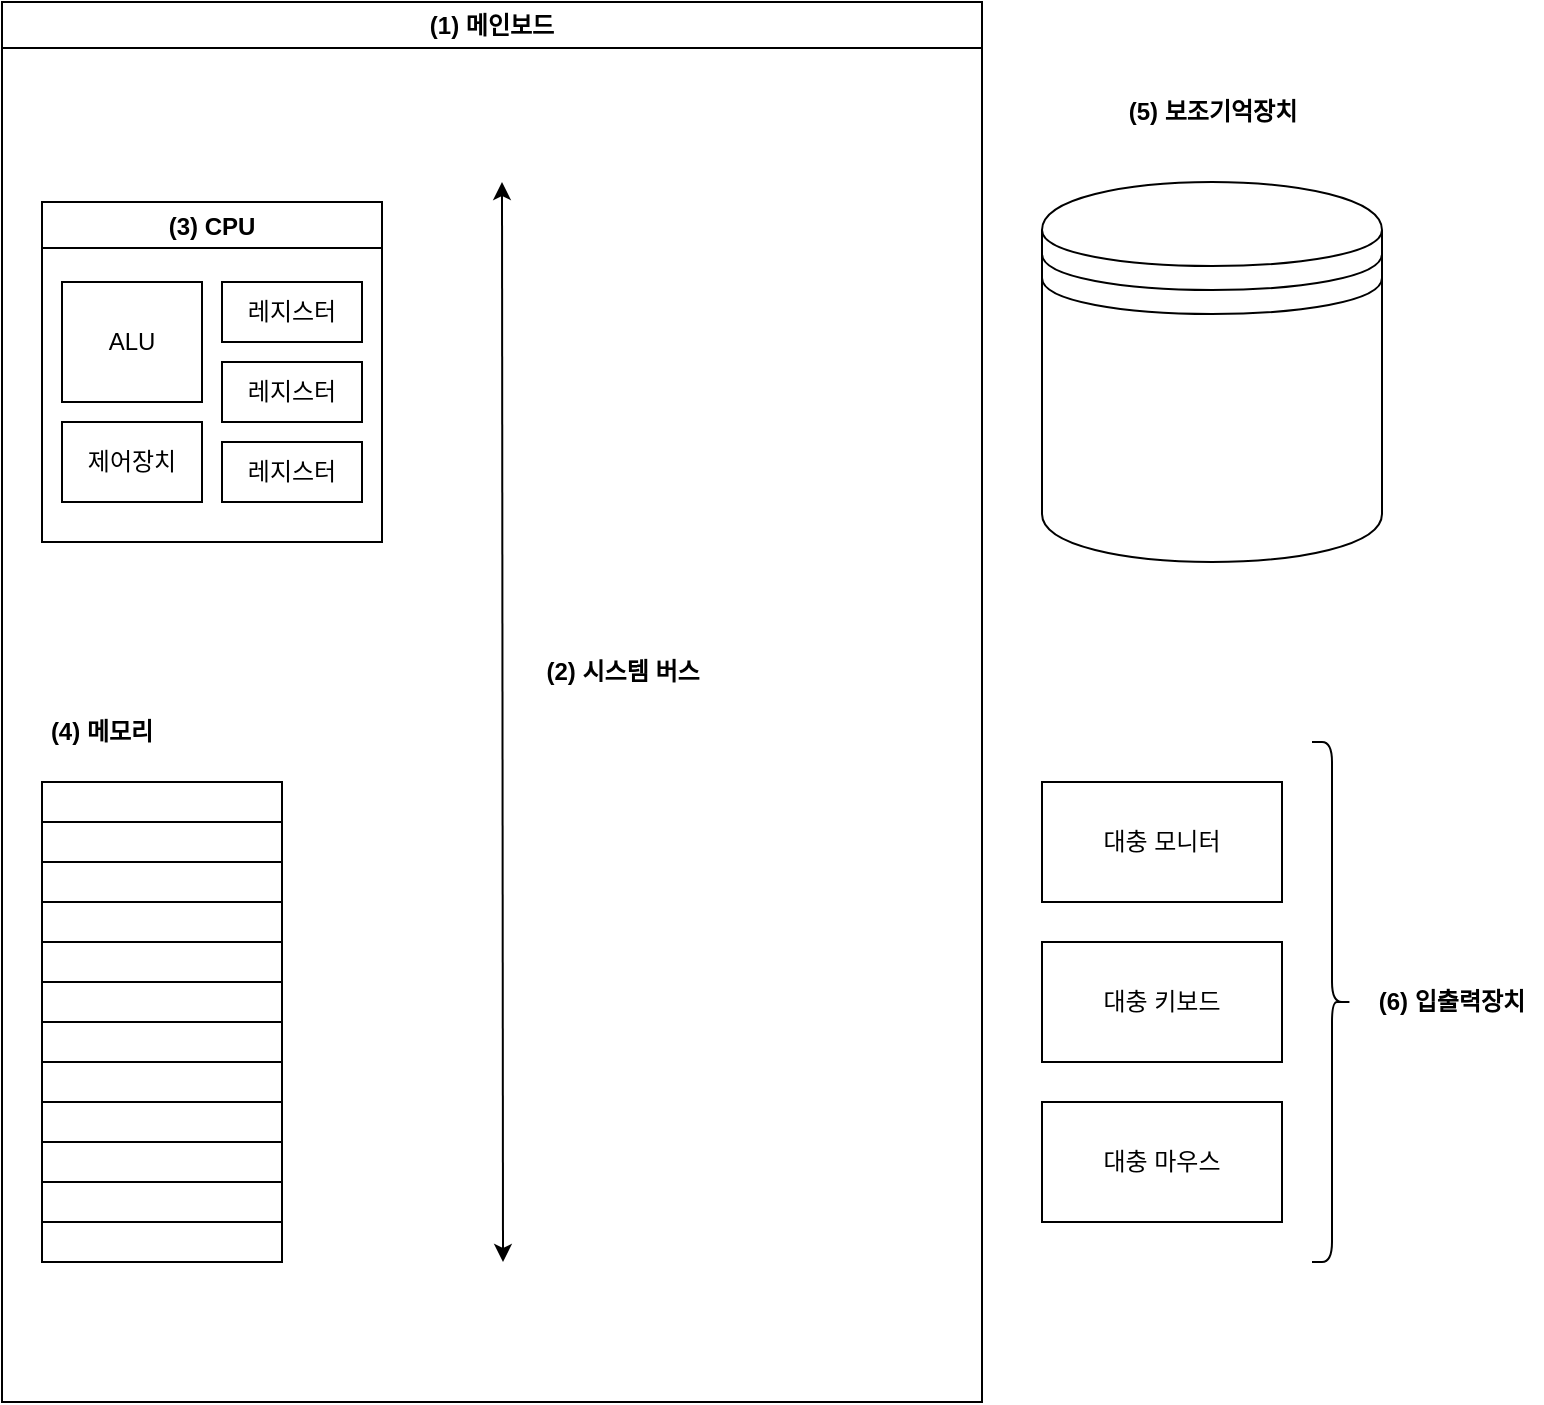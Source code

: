 <mxfile version="20.8.4" type="github">
  <diagram id="5y1TQZZEC-LF-W-eCJ5e" name="페이지-1">
    <mxGraphModel dx="1434" dy="764" grid="1" gridSize="10" guides="1" tooltips="1" connect="1" arrows="1" fold="1" page="1" pageScale="1" pageWidth="827" pageHeight="1169" math="0" shadow="0">
      <root>
        <mxCell id="0" />
        <mxCell id="1" parent="0" />
        <mxCell id="niKF17zhMhsiTIKh6Zkb-2" value="(1) 메인보드" style="swimlane;whiteSpace=wrap;html=1;" vertex="1" parent="1">
          <mxGeometry x="50" y="50" width="490" height="700" as="geometry" />
        </mxCell>
        <mxCell id="niKF17zhMhsiTIKh6Zkb-5" value="" style="endArrow=classic;startArrow=classic;html=1;rounded=0;" edge="1" parent="niKF17zhMhsiTIKh6Zkb-2">
          <mxGeometry width="50" height="50" relative="1" as="geometry">
            <mxPoint x="250.5" y="630" as="sourcePoint" />
            <mxPoint x="250" y="90" as="targetPoint" />
          </mxGeometry>
        </mxCell>
        <mxCell id="niKF17zhMhsiTIKh6Zkb-6" value="&lt;b&gt;(2) 시스템 버스&lt;/b&gt;" style="text;html=1;align=center;verticalAlign=middle;resizable=0;points=[];autosize=1;strokeColor=none;fillColor=none;" vertex="1" parent="niKF17zhMhsiTIKh6Zkb-2">
          <mxGeometry x="260" y="320" width="100" height="30" as="geometry" />
        </mxCell>
        <mxCell id="niKF17zhMhsiTIKh6Zkb-81" value="(3) CPU" style="swimlane;" vertex="1" parent="niKF17zhMhsiTIKh6Zkb-2">
          <mxGeometry x="20" y="100" width="170" height="170" as="geometry" />
        </mxCell>
        <mxCell id="niKF17zhMhsiTIKh6Zkb-83" value="제어장치" style="rounded=0;whiteSpace=wrap;html=1;" vertex="1" parent="niKF17zhMhsiTIKh6Zkb-81">
          <mxGeometry x="10" y="110" width="70" height="40" as="geometry" />
        </mxCell>
        <mxCell id="niKF17zhMhsiTIKh6Zkb-84" value="레지스터" style="rounded=0;whiteSpace=wrap;html=1;" vertex="1" parent="niKF17zhMhsiTIKh6Zkb-81">
          <mxGeometry x="90" y="40" width="70" height="30" as="geometry" />
        </mxCell>
        <mxCell id="niKF17zhMhsiTIKh6Zkb-85" value="레지스터" style="rounded=0;whiteSpace=wrap;html=1;" vertex="1" parent="niKF17zhMhsiTIKh6Zkb-81">
          <mxGeometry x="90" y="80" width="70" height="30" as="geometry" />
        </mxCell>
        <mxCell id="niKF17zhMhsiTIKh6Zkb-86" value="레지스터" style="rounded=0;whiteSpace=wrap;html=1;" vertex="1" parent="niKF17zhMhsiTIKh6Zkb-81">
          <mxGeometry x="90" y="120" width="70" height="30" as="geometry" />
        </mxCell>
        <mxCell id="niKF17zhMhsiTIKh6Zkb-88" value="ALU" style="rounded=0;whiteSpace=wrap;html=1;" vertex="1" parent="niKF17zhMhsiTIKh6Zkb-81">
          <mxGeometry x="10" y="40" width="70" height="60" as="geometry" />
        </mxCell>
        <mxCell id="niKF17zhMhsiTIKh6Zkb-110" value="" style="rounded=0;whiteSpace=wrap;html=1;" vertex="1" parent="niKF17zhMhsiTIKh6Zkb-2">
          <mxGeometry x="20" y="390" width="120" height="20" as="geometry" />
        </mxCell>
        <mxCell id="niKF17zhMhsiTIKh6Zkb-114" value="" style="rounded=0;whiteSpace=wrap;html=1;" vertex="1" parent="niKF17zhMhsiTIKh6Zkb-2">
          <mxGeometry x="20" y="410" width="120" height="20" as="geometry" />
        </mxCell>
        <mxCell id="niKF17zhMhsiTIKh6Zkb-115" value="" style="rounded=0;whiteSpace=wrap;html=1;" vertex="1" parent="niKF17zhMhsiTIKh6Zkb-2">
          <mxGeometry x="20" y="430" width="120" height="20" as="geometry" />
        </mxCell>
        <mxCell id="niKF17zhMhsiTIKh6Zkb-116" value="" style="rounded=0;whiteSpace=wrap;html=1;" vertex="1" parent="niKF17zhMhsiTIKh6Zkb-2">
          <mxGeometry x="20" y="450" width="120" height="20" as="geometry" />
        </mxCell>
        <mxCell id="niKF17zhMhsiTIKh6Zkb-117" value="" style="rounded=0;whiteSpace=wrap;html=1;" vertex="1" parent="niKF17zhMhsiTIKh6Zkb-2">
          <mxGeometry x="20" y="470" width="120" height="20" as="geometry" />
        </mxCell>
        <mxCell id="niKF17zhMhsiTIKh6Zkb-118" value="" style="rounded=0;whiteSpace=wrap;html=1;" vertex="1" parent="niKF17zhMhsiTIKh6Zkb-2">
          <mxGeometry x="20" y="490" width="120" height="20" as="geometry" />
        </mxCell>
        <mxCell id="niKF17zhMhsiTIKh6Zkb-123" value="" style="rounded=0;whiteSpace=wrap;html=1;" vertex="1" parent="niKF17zhMhsiTIKh6Zkb-2">
          <mxGeometry x="20" y="510" width="120" height="20" as="geometry" />
        </mxCell>
        <mxCell id="niKF17zhMhsiTIKh6Zkb-124" value="" style="rounded=0;whiteSpace=wrap;html=1;" vertex="1" parent="niKF17zhMhsiTIKh6Zkb-2">
          <mxGeometry x="20" y="530" width="120" height="20" as="geometry" />
        </mxCell>
        <mxCell id="niKF17zhMhsiTIKh6Zkb-125" value="" style="rounded=0;whiteSpace=wrap;html=1;" vertex="1" parent="niKF17zhMhsiTIKh6Zkb-2">
          <mxGeometry x="20" y="550" width="120" height="20" as="geometry" />
        </mxCell>
        <mxCell id="niKF17zhMhsiTIKh6Zkb-126" value="" style="rounded=0;whiteSpace=wrap;html=1;" vertex="1" parent="niKF17zhMhsiTIKh6Zkb-2">
          <mxGeometry x="20" y="570" width="120" height="20" as="geometry" />
        </mxCell>
        <mxCell id="niKF17zhMhsiTIKh6Zkb-127" value="" style="rounded=0;whiteSpace=wrap;html=1;" vertex="1" parent="niKF17zhMhsiTIKh6Zkb-2">
          <mxGeometry x="20" y="590" width="120" height="20" as="geometry" />
        </mxCell>
        <mxCell id="niKF17zhMhsiTIKh6Zkb-128" value="" style="rounded=0;whiteSpace=wrap;html=1;" vertex="1" parent="niKF17zhMhsiTIKh6Zkb-2">
          <mxGeometry x="20" y="610" width="120" height="20" as="geometry" />
        </mxCell>
        <mxCell id="niKF17zhMhsiTIKh6Zkb-129" value="&lt;b&gt;(4) 메모리&lt;/b&gt;" style="text;html=1;strokeColor=none;fillColor=none;align=center;verticalAlign=middle;whiteSpace=wrap;rounded=0;" vertex="1" parent="niKF17zhMhsiTIKh6Zkb-2">
          <mxGeometry x="20" y="350" width="60" height="30" as="geometry" />
        </mxCell>
        <mxCell id="niKF17zhMhsiTIKh6Zkb-3" value="" style="shape=datastore;whiteSpace=wrap;html=1;" vertex="1" parent="1">
          <mxGeometry x="570" y="140" width="170" height="190" as="geometry" />
        </mxCell>
        <mxCell id="niKF17zhMhsiTIKh6Zkb-4" value="(5) 보조기억장치" style="text;html=1;align=center;verticalAlign=middle;resizable=0;points=[];autosize=1;strokeColor=none;fillColor=none;fontStyle=1" vertex="1" parent="1">
          <mxGeometry x="600" y="90" width="110" height="30" as="geometry" />
        </mxCell>
        <UserObject label="대충 모니터" treeRoot="1" id="niKF17zhMhsiTIKh6Zkb-37">
          <mxCell style="whiteSpace=wrap;html=1;align=center;treeFolding=1;treeMoving=1;newEdgeStyle={&quot;edgeStyle&quot;:&quot;elbowEdgeStyle&quot;,&quot;startArrow&quot;:&quot;none&quot;,&quot;endArrow&quot;:&quot;none&quot;};" vertex="1" collapsed="1" parent="1">
            <mxGeometry x="570" y="440" width="120" height="60" as="geometry" />
          </mxCell>
        </UserObject>
        <UserObject label="대충 키보드" treeRoot="1" id="niKF17zhMhsiTIKh6Zkb-38">
          <mxCell style="whiteSpace=wrap;html=1;align=center;treeFolding=1;treeMoving=1;newEdgeStyle={&quot;edgeStyle&quot;:&quot;elbowEdgeStyle&quot;,&quot;startArrow&quot;:&quot;none&quot;,&quot;endArrow&quot;:&quot;none&quot;};" vertex="1" parent="1">
            <mxGeometry x="570" y="520" width="120" height="60" as="geometry" />
          </mxCell>
        </UserObject>
        <UserObject label="대충 마우스" treeRoot="1" id="niKF17zhMhsiTIKh6Zkb-39">
          <mxCell style="whiteSpace=wrap;html=1;align=center;treeFolding=1;treeMoving=1;newEdgeStyle={&quot;edgeStyle&quot;:&quot;elbowEdgeStyle&quot;,&quot;startArrow&quot;:&quot;none&quot;,&quot;endArrow&quot;:&quot;none&quot;};" vertex="1" parent="1">
            <mxGeometry x="570" y="600" width="120" height="60" as="geometry" />
          </mxCell>
        </UserObject>
        <mxCell id="niKF17zhMhsiTIKh6Zkb-40" value="" style="shape=curlyBracket;whiteSpace=wrap;html=1;rounded=1;flipH=1;labelPosition=right;verticalLabelPosition=middle;align=left;verticalAlign=middle;" vertex="1" parent="1">
          <mxGeometry x="705" y="420" width="20" height="260" as="geometry" />
        </mxCell>
        <mxCell id="niKF17zhMhsiTIKh6Zkb-42" value="&lt;b&gt;(6) 입출력장치&lt;/b&gt;" style="text;html=1;strokeColor=none;fillColor=none;align=center;verticalAlign=middle;whiteSpace=wrap;rounded=0;" vertex="1" parent="1">
          <mxGeometry x="730" y="535" width="90" height="30" as="geometry" />
        </mxCell>
      </root>
    </mxGraphModel>
  </diagram>
</mxfile>
